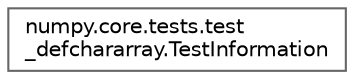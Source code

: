 digraph "Graphical Class Hierarchy"
{
 // LATEX_PDF_SIZE
  bgcolor="transparent";
  edge [fontname=Helvetica,fontsize=10,labelfontname=Helvetica,labelfontsize=10];
  node [fontname=Helvetica,fontsize=10,shape=box,height=0.2,width=0.4];
  rankdir="LR";
  Node0 [id="Node000000",label="numpy.core.tests.test\l_defchararray.TestInformation",height=0.2,width=0.4,color="grey40", fillcolor="white", style="filled",URL="$d8/df1/classnumpy_1_1core_1_1tests_1_1test__defchararray_1_1TestInformation.html",tooltip=" "];
}
